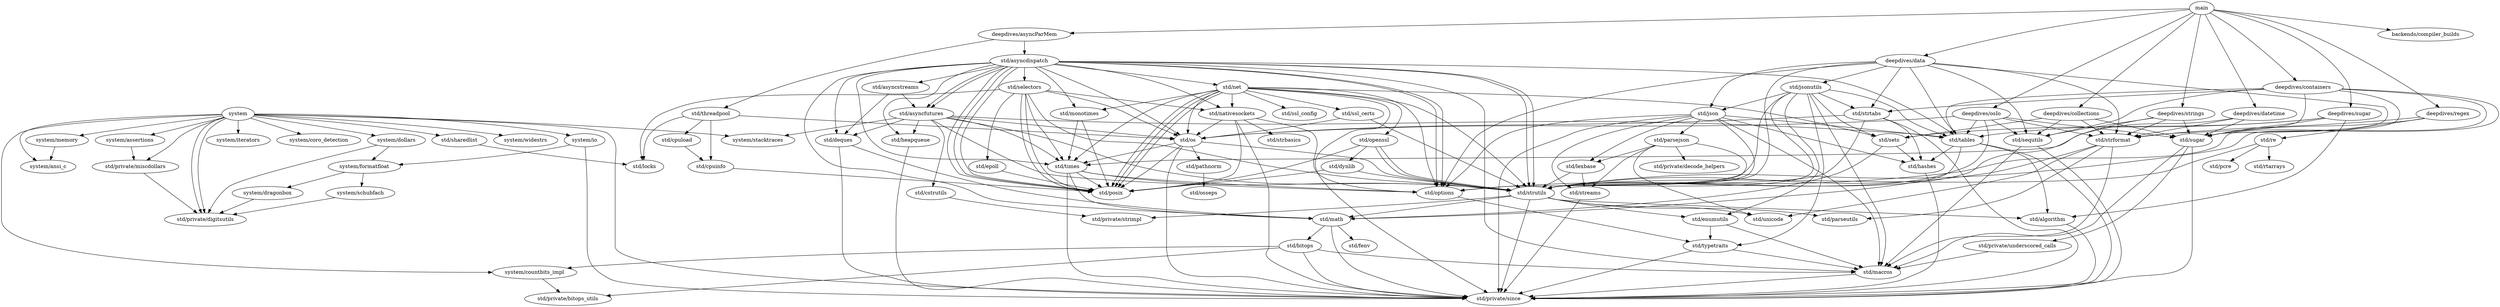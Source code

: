 digraph main {
"system" -> "std/private/since";
"system/memory" -> "system/ansi_c";
"system" -> "system/ansi_c";
"system" -> "system/memory";
"std/private/miscdollars" -> "std/private/digitsutils";
"system/assertions" -> "std/private/miscdollars";
"system" -> "system/assertions";
"system" -> "system/iterators";
"system" -> "system/coro_detection";
"system/dollars" -> "std/private/digitsutils";
"system/dragonbox" -> "std/private/digitsutils";
"system/schubfach" -> "std/private/digitsutils";
"system/formatfloat" -> "system/dragonbox";
"system/formatfloat" -> "system/schubfach";
"system/dollars" -> "system/formatfloat";
"system" -> "system/dollars";
"system/countbits_impl" -> "std/private/bitops_utils";
"std/sharedlist" -> "std/locks";
"system" -> "std/private/miscdollars";
"system" -> "system/stacktraces";
"system" -> "system/countbits_impl";
"system" -> "std/sharedlist";
"system" -> "std/private/digitsutils";
"system" -> "std/private/digitsutils";
"system" -> "system/widestrs";
"system/io" -> "std/private/since";
"system/io" -> "system/formatfloat";
"system" -> "system/io";
"std/cpuinfo" -> "std/posix";
"std/cpuload" -> "std/cpuinfo";
"std/os" -> "std/private/since";
"std/strutils" -> "std/parseutils";
"std/math" -> "std/private/since";
"std/macros" -> "std/private/since";
"std/bitops" -> "std/macros";
"std/bitops" -> "std/private/since";
"std/bitops" -> "std/private/bitops_utils";
"std/bitops" -> "system/countbits_impl";
"std/math" -> "std/bitops";
"std/math" -> "std/fenv";
"std/strutils" -> "std/math";
"std/algorithm" -> "std/private/since";
"std/strutils" -> "std/algorithm";
"std/enumutils" -> "std/macros";
"std/typetraits" -> "std/private/since";
"std/typetraits" -> "std/macros";
"std/enumutils" -> "std/typetraits";
"std/strutils" -> "std/enumutils";
"std/strutils" -> "std/unicode";
"std/strutils" -> "std/private/since";
"std/strutils" -> "std/private/strimpl";
"std/pathnorm" -> "std/osseps";
"std/os" -> "std/strutils";
"std/os" -> "std/pathnorm";
"std/options" -> "std/typetraits";
"std/times" -> "std/strutils";
"std/times" -> "std/math";
"std/times" -> "std/options";
"std/times" -> "std/private/since";
"std/times" -> "std/posix";
"std/os" -> "std/posix";
"std/os" -> "std/times";
"std/threadpool" -> "std/cpuinfo";
"std/threadpool" -> "std/cpuload";
"std/threadpool" -> "std/locks";
"std/threadpool" -> "std/os";
"std/tables" -> "std/private/since";
"std/hashes" -> "std/private/since";
"std/tables" -> "std/hashes";
"std/tables" -> "std/math";
"std/tables" -> "std/algorithm";
"std/heapqueue" -> "std/private/since";
"std/deques" -> "std/private/since";
"std/deques" -> "std/math";
"std/cstrutils" -> "std/private/strimpl";
"std/asyncfutures" -> "std/os";
"std/asyncfutures" -> "std/tables";
"std/asyncfutures" -> "std/strutils";
"std/asyncfutures" -> "std/times";
"std/asyncfutures" -> "std/heapqueue";
"std/asyncfutures" -> "std/options";
"std/asyncfutures" -> "std/deques";
"std/asyncfutures" -> "std/cstrutils";
"std/asyncfutures" -> "system/stacktraces";
"std/asyncstreams" -> "std/asyncfutures";
"std/asyncstreams" -> "std/deques";
"std/asyncdispatch" -> "std/os";
"std/asyncdispatch" -> "std/tables";
"std/asyncdispatch" -> "std/strutils";
"std/asyncdispatch" -> "std/times";
"std/asyncdispatch" -> "std/heapqueue";
"std/asyncdispatch" -> "std/options";
"std/asyncdispatch" -> "std/asyncstreams";
"std/monotimes" -> "std/times";
"std/monotimes" -> "std/posix";
"std/asyncdispatch" -> "std/options";
"std/asyncdispatch" -> "std/math";
"std/asyncdispatch" -> "std/monotimes";
"std/asyncdispatch" -> "std/asyncfutures";
"std/nativesockets" -> "std/os";
"std/nativesockets" -> "std/options";
"std/nativesockets" -> "std/private/since";
"std/nativesockets" -> "std/strbasics";
"std/nativesockets" -> "std/posix";
"std/net" -> "std/private/since";
"std/net" -> "std/nativesockets";
"std/sets" -> "std/hashes";
"std/sets" -> "std/math";
"std/net" -> "std/os";
"std/net" -> "std/strutils";
"std/net" -> "std/times";
"std/net" -> "std/sets";
"std/net" -> "std/options";
"std/net" -> "std/monotimes";
"std/net" -> "std/ssl_config";
"std/openssl" -> "std/strutils";
"std/openssl" -> "std/posix";
"std/dynlib" -> "std/strutils";
"std/dynlib" -> "std/posix";
"std/openssl" -> "std/dynlib";
"std/openssl" -> "std/strutils";
"std/ssl_certs" -> "std/os";
"std/ssl_certs" -> "std/strutils";
"std/net" -> "std/openssl";
"std/net" -> "std/ssl_certs";
"std/net" -> "std/posix";
"std/net" -> "std/posix";
"std/net" -> "std/posix";
"std/asyncdispatch" -> "std/nativesockets";
"std/asyncdispatch" -> "std/net";
"std/asyncdispatch" -> "std/deques";
"std/selectors" -> "std/os";
"std/selectors" -> "std/nativesockets";
"std/epoll" -> "std/posix";
"std/selectors" -> "std/strutils";
"std/selectors" -> "std/locks";
"std/selectors" -> "std/posix";
"std/selectors" -> "std/posix";
"std/selectors" -> "std/times";
"std/selectors" -> "std/epoll";
"std/asyncdispatch" -> "std/selectors";
"std/asyncdispatch" -> "std/posix";
"std/asyncdispatch" -> "std/posix";
"std/asyncdispatch" -> "std/macros";
"std/asyncdispatch" -> "std/strutils";
"std/asyncdispatch" -> "std/asyncfutures";
"std/asyncdispatch" -> "std/posix";
"deepdives/asyncParMem" -> "std/threadpool";
"deepdives/asyncParMem" -> "std/asyncdispatch";
"std/sugar" -> "std/private/since";
"std/sugar" -> "std/macros";
"std/private/underscored_calls" -> "std/macros";
"std/sugar" -> "std/private/underscored_calls";
"std/strformat" -> "std/macros";
"std/strformat" -> "std/parseutils";
"std/strformat" -> "std/unicode";
"std/strformat" -> "std/strutils";
"deepdives/collections" -> "std/sugar";
"deepdives/collections" -> "std/strformat";
"std/sequtils" -> "std/private/since";
"std/sequtils" -> "std/macros";
"deepdives/collections" -> "std/sequtils";
"deepdives/collections" -> "std/sets";
"deepdives/containers" -> "std/sugar";
"deepdives/containers" -> "std/strformat";
"deepdives/containers" -> "std/strutils";
"deepdives/containers" -> "std/sequtils";
"deepdives/containers" -> "std/options";
"deepdives/containers" -> "std/tables";
"std/strtabs" -> "std/private/since";
"std/strtabs" -> "std/hashes";
"std/strtabs" -> "std/strutils";
"std/strtabs" -> "std/os";
"deepdives/containers" -> "std/strtabs";
"deepdives/data" -> "std/sugar";
"deepdives/data" -> "std/strformat";
"deepdives/data" -> "std/strutils";
"deepdives/data" -> "std/sequtils";
"deepdives/data" -> "std/options";
"deepdives/data" -> "std/tables";
"std/streams" -> "std/private/since";
"std/lexbase" -> "std/strutils";
"std/lexbase" -> "std/streams";
"std/parsejson" -> "std/strutils";
"std/parsejson" -> "std/lexbase";
"std/parsejson" -> "std/streams";
"std/parsejson" -> "std/unicode";
"std/parsejson" -> "std/private/decode_helpers";
"std/json" -> "std/hashes";
"std/json" -> "std/tables";
"std/json" -> "std/strutils";
"std/json" -> "std/lexbase";
"std/json" -> "std/streams";
"std/json" -> "std/macros";
"std/json" -> "std/parsejson";
"std/json" -> "std/options";
"std/json" -> "std/private/since";
"deepdives/data" -> "std/json";
"std/jsonutils" -> "std/json";
"std/jsonutils" -> "std/strutils";
"std/jsonutils" -> "std/tables";
"std/jsonutils" -> "std/sets";
"std/jsonutils" -> "std/strtabs";
"std/jsonutils" -> "std/options";
"std/jsonutils" -> "std/macros";
"std/jsonutils" -> "std/enumutils";
"std/jsonutils" -> "std/typetraits";
"deepdives/data" -> "std/jsonutils";
"deepdives/data" -> "std/strtabs";
"deepdives/datetime" -> "std/sugar";
"deepdives/datetime" -> "std/strformat";
"deepdives/datetime" -> "std/times";
"deepdives/osIo" -> "std/sugar";
"deepdives/osIo" -> "std/strformat";
"deepdives/osIo" -> "std/strutils";
"deepdives/osIo" -> "std/sequtils";
"deepdives/osIo" -> "std/tables";
"deepdives/osIo" -> "std/os";
"deepdives/regex" -> "std/sugar";
"deepdives/regex" -> "std/strformat";
"std/re" -> "std/pcre";
"std/re" -> "std/strutils";
"std/re" -> "std/rtarrays";
"deepdives/regex" -> "std/re";
"deepdives/strings" -> "std/sugar";
"deepdives/strings" -> "std/sequtils";
"deepdives/strings" -> "std/strformat";
"deepdives/strings" -> "std/strutils";
"deepdives/sugar" -> "std/sugar";
"deepdives/sugar" -> "std/sets";
"deepdives/sugar" -> "std/tables";
"deepdives/sugar" -> "std/algorithm";
"main" -> "deepdives/asyncParMem";
"main" -> "deepdives/collections";
"main" -> "deepdives/containers";
"main" -> "deepdives/data";
"main" -> "deepdives/datetime";
"main" -> "deepdives/osIo";
"main" -> "deepdives/regex";
"main" -> "deepdives/strings";
"main" -> "deepdives/sugar";
"main" -> "backends/compiler_builds";
}
